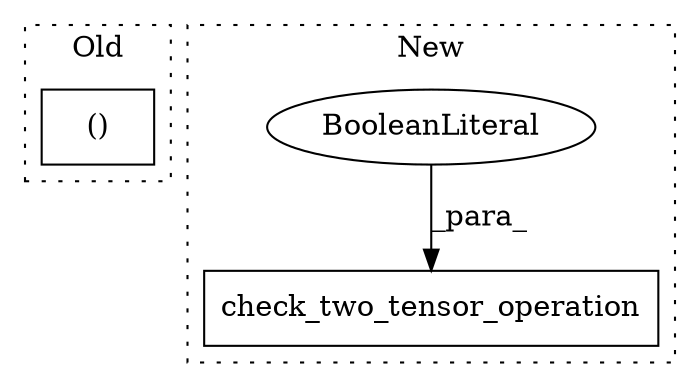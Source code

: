 digraph G {
subgraph cluster0 {
1 [label="()" a="106" s="50546" l="15" shape="box"];
label = "Old";
style="dotted";
}
subgraph cluster1 {
2 [label="check_two_tensor_operation" a="32" s="48515,48602" l="27,1" shape="box"];
3 [label="BooleanLiteral" a="9" s="48598" l="4" shape="ellipse"];
label = "New";
style="dotted";
}
3 -> 2 [label="_para_"];
}